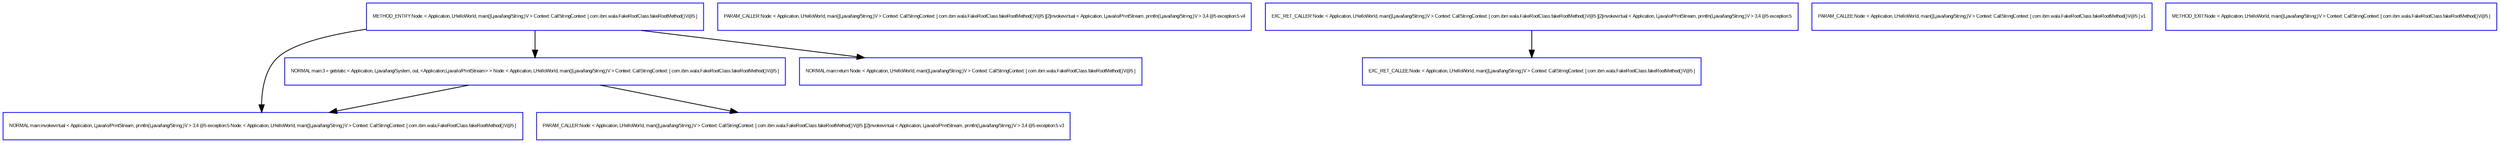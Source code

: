 digraph "DirectedGraph" {
graph [concentrate = true];center=true;fontsize=6;node [ color=blue,shape="box"fontsize=6,fontcolor=black,fontname=Arial];edge [ color=black,fontsize=6,fontcolor=black,fontname=Arial]; 
   "NORMAL main:3 = getstatic < Application, Ljava/lang/System, out, <Application,Ljava/io/PrintStream> > Node: < Application, LHelloWorld, main([Ljava/lang/String;)V > Context: CallStringContext: [ com.ibm.wala.FakeRootClass.fakeRootMethod()V@5 ]" [ label="NORMAL main:3 = getstatic < Application, Ljava/lang/System, out, <Application,Ljava/io/PrintStream> > Node: < Application, LHelloWorld, main([Ljava/lang/String;)V > Context: CallStringContext: [ com.ibm.wala.FakeRootClass.fakeRootMethod()V@5 ]"]
   "NORMAL main:invokevirtual < Application, Ljava/io/PrintStream, println(Ljava/lang/String;)V > 3,4 @5 exception:5 Node: < Application, LHelloWorld, main([Ljava/lang/String;)V > Context: CallStringContext: [ com.ibm.wala.FakeRootClass.fakeRootMethod()V@5 ]" [ label="NORMAL main:invokevirtual < Application, Ljava/io/PrintStream, println(Ljava/lang/String;)V > 3,4 @5 exception:5 Node: < Application, LHelloWorld, main([Ljava/lang/String;)V > Context: CallStringContext: [ com.ibm.wala.FakeRootClass.fakeRootMethod()V@5 ]"]
   "PARAM_CALLER:Node: < Application, LHelloWorld, main([Ljava/lang/String;)V > Context: CallStringContext: [ com.ibm.wala.FakeRootClass.fakeRootMethod()V@5 ][2]invokevirtual < Application, Ljava/io/PrintStream, println(Ljava/lang/String;)V > 3,4 @5 exception:5 v3" [ label="PARAM_CALLER:Node: < Application, LHelloWorld, main([Ljava/lang/String;)V > Context: CallStringContext: [ com.ibm.wala.FakeRootClass.fakeRootMethod()V@5 ][2]invokevirtual < Application, Ljava/io/PrintStream, println(Ljava/lang/String;)V > 3,4 @5 exception:5 v3"]
   "PARAM_CALLER:Node: < Application, LHelloWorld, main([Ljava/lang/String;)V > Context: CallStringContext: [ com.ibm.wala.FakeRootClass.fakeRootMethod()V@5 ][2]invokevirtual < Application, Ljava/io/PrintStream, println(Ljava/lang/String;)V > 3,4 @5 exception:5 v4" [ label="PARAM_CALLER:Node: < Application, LHelloWorld, main([Ljava/lang/String;)V > Context: CallStringContext: [ com.ibm.wala.FakeRootClass.fakeRootMethod()V@5 ][2]invokevirtual < Application, Ljava/io/PrintStream, println(Ljava/lang/String;)V > 3,4 @5 exception:5 v4"]
   "EXC_RET_CALLER:Node: < Application, LHelloWorld, main([Ljava/lang/String;)V > Context: CallStringContext: [ com.ibm.wala.FakeRootClass.fakeRootMethod()V@5 ][2]invokevirtual < Application, Ljava/io/PrintStream, println(Ljava/lang/String;)V > 3,4 @5 exception:5" [ label="EXC_RET_CALLER:Node: < Application, LHelloWorld, main([Ljava/lang/String;)V > Context: CallStringContext: [ com.ibm.wala.FakeRootClass.fakeRootMethod()V@5 ][2]invokevirtual < Application, Ljava/io/PrintStream, println(Ljava/lang/String;)V > 3,4 @5 exception:5"]
   "NORMAL main:return Node: < Application, LHelloWorld, main([Ljava/lang/String;)V > Context: CallStringContext: [ com.ibm.wala.FakeRootClass.fakeRootMethod()V@5 ]" [ label="NORMAL main:return Node: < Application, LHelloWorld, main([Ljava/lang/String;)V > Context: CallStringContext: [ com.ibm.wala.FakeRootClass.fakeRootMethod()V@5 ]"]
   "PARAM_CALLEE:Node: < Application, LHelloWorld, main([Ljava/lang/String;)V > Context: CallStringContext: [ com.ibm.wala.FakeRootClass.fakeRootMethod()V@5 ] v1" [ label="PARAM_CALLEE:Node: < Application, LHelloWorld, main([Ljava/lang/String;)V > Context: CallStringContext: [ com.ibm.wala.FakeRootClass.fakeRootMethod()V@5 ] v1"]
   "EXC_RET_CALLEE:Node: < Application, LHelloWorld, main([Ljava/lang/String;)V > Context: CallStringContext: [ com.ibm.wala.FakeRootClass.fakeRootMethod()V@5 ]" [ label="EXC_RET_CALLEE:Node: < Application, LHelloWorld, main([Ljava/lang/String;)V > Context: CallStringContext: [ com.ibm.wala.FakeRootClass.fakeRootMethod()V@5 ]"]
   "METHOD_ENTRY:Node: < Application, LHelloWorld, main([Ljava/lang/String;)V > Context: CallStringContext: [ com.ibm.wala.FakeRootClass.fakeRootMethod()V@5 ]" [ label="METHOD_ENTRY:Node: < Application, LHelloWorld, main([Ljava/lang/String;)V > Context: CallStringContext: [ com.ibm.wala.FakeRootClass.fakeRootMethod()V@5 ]"]
   "METHOD_EXIT:Node: < Application, LHelloWorld, main([Ljava/lang/String;)V > Context: CallStringContext: [ com.ibm.wala.FakeRootClass.fakeRootMethod()V@5 ]" [ label="METHOD_EXIT:Node: < Application, LHelloWorld, main([Ljava/lang/String;)V > Context: CallStringContext: [ com.ibm.wala.FakeRootClass.fakeRootMethod()V@5 ]"]
 "NORMAL main:3 = getstatic < Application, Ljava/lang/System, out, <Application,Ljava/io/PrintStream> > Node: < Application, LHelloWorld, main([Ljava/lang/String;)V > Context: CallStringContext: [ com.ibm.wala.FakeRootClass.fakeRootMethod()V@5 ]" -> "NORMAL main:invokevirtual < Application, Ljava/io/PrintStream, println(Ljava/lang/String;)V > 3,4 @5 exception:5 Node: < Application, LHelloWorld, main([Ljava/lang/String;)V > Context: CallStringContext: [ com.ibm.wala.FakeRootClass.fakeRootMethod()V@5 ]" 
 "NORMAL main:3 = getstatic < Application, Ljava/lang/System, out, <Application,Ljava/io/PrintStream> > Node: < Application, LHelloWorld, main([Ljava/lang/String;)V > Context: CallStringContext: [ com.ibm.wala.FakeRootClass.fakeRootMethod()V@5 ]" -> "PARAM_CALLER:Node: < Application, LHelloWorld, main([Ljava/lang/String;)V > Context: CallStringContext: [ com.ibm.wala.FakeRootClass.fakeRootMethod()V@5 ][2]invokevirtual < Application, Ljava/io/PrintStream, println(Ljava/lang/String;)V > 3,4 @5 exception:5 v3" 
 "EXC_RET_CALLER:Node: < Application, LHelloWorld, main([Ljava/lang/String;)V > Context: CallStringContext: [ com.ibm.wala.FakeRootClass.fakeRootMethod()V@5 ][2]invokevirtual < Application, Ljava/io/PrintStream, println(Ljava/lang/String;)V > 3,4 @5 exception:5" -> "EXC_RET_CALLEE:Node: < Application, LHelloWorld, main([Ljava/lang/String;)V > Context: CallStringContext: [ com.ibm.wala.FakeRootClass.fakeRootMethod()V@5 ]" 
 "METHOD_ENTRY:Node: < Application, LHelloWorld, main([Ljava/lang/String;)V > Context: CallStringContext: [ com.ibm.wala.FakeRootClass.fakeRootMethod()V@5 ]" -> "NORMAL main:3 = getstatic < Application, Ljava/lang/System, out, <Application,Ljava/io/PrintStream> > Node: < Application, LHelloWorld, main([Ljava/lang/String;)V > Context: CallStringContext: [ com.ibm.wala.FakeRootClass.fakeRootMethod()V@5 ]" 
 "METHOD_ENTRY:Node: < Application, LHelloWorld, main([Ljava/lang/String;)V > Context: CallStringContext: [ com.ibm.wala.FakeRootClass.fakeRootMethod()V@5 ]" -> "NORMAL main:invokevirtual < Application, Ljava/io/PrintStream, println(Ljava/lang/String;)V > 3,4 @5 exception:5 Node: < Application, LHelloWorld, main([Ljava/lang/String;)V > Context: CallStringContext: [ com.ibm.wala.FakeRootClass.fakeRootMethod()V@5 ]" 
 "METHOD_ENTRY:Node: < Application, LHelloWorld, main([Ljava/lang/String;)V > Context: CallStringContext: [ com.ibm.wala.FakeRootClass.fakeRootMethod()V@5 ]" -> "NORMAL main:return Node: < Application, LHelloWorld, main([Ljava/lang/String;)V > Context: CallStringContext: [ com.ibm.wala.FakeRootClass.fakeRootMethod()V@5 ]" 

}